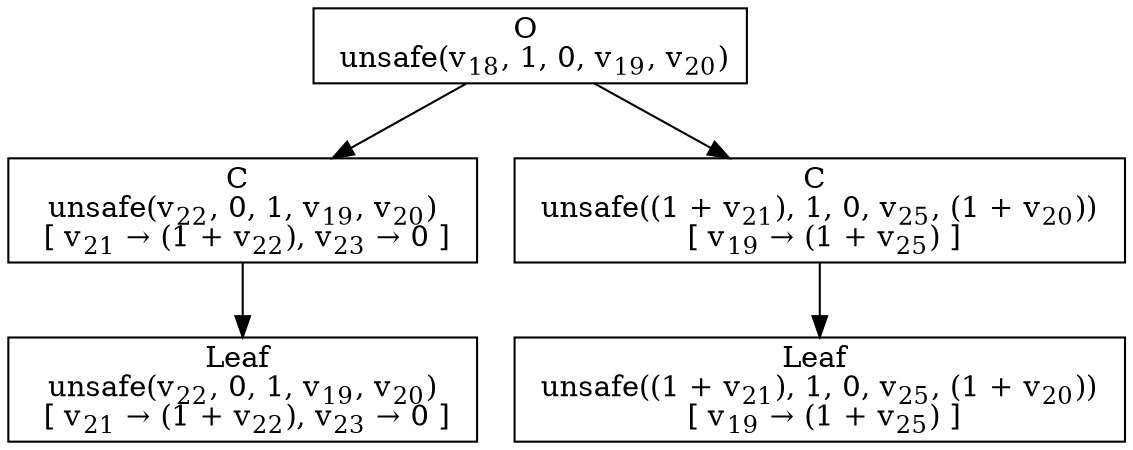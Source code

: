 digraph {
    graph [rankdir=TB
          ,bgcolor=transparent];
    node [shape=box
         ,fillcolor=white
         ,style=filled];
    0 [label=<O <BR/> unsafe(v<SUB>18</SUB>, 1, 0, v<SUB>19</SUB>, v<SUB>20</SUB>)>];
    1 [label=<C <BR/> unsafe(v<SUB>22</SUB>, 0, 1, v<SUB>19</SUB>, v<SUB>20</SUB>) <BR/>  [ v<SUB>21</SUB> &rarr; (1 + v<SUB>22</SUB>), v<SUB>23</SUB> &rarr; 0 ] >];
    2 [label=<C <BR/> unsafe((1 + v<SUB>21</SUB>), 1, 0, v<SUB>25</SUB>, (1 + v<SUB>20</SUB>)) <BR/>  [ v<SUB>19</SUB> &rarr; (1 + v<SUB>25</SUB>) ] >];
    3 [label=<Leaf <BR/> unsafe(v<SUB>22</SUB>, 0, 1, v<SUB>19</SUB>, v<SUB>20</SUB>) <BR/>  [ v<SUB>21</SUB> &rarr; (1 + v<SUB>22</SUB>), v<SUB>23</SUB> &rarr; 0 ] >];
    4 [label=<Leaf <BR/> unsafe((1 + v<SUB>21</SUB>), 1, 0, v<SUB>25</SUB>, (1 + v<SUB>20</SUB>)) <BR/>  [ v<SUB>19</SUB> &rarr; (1 + v<SUB>25</SUB>) ] >];
    0 -> 1 [label=""];
    0 -> 2 [label=""];
    1 -> 3 [label=""];
    2 -> 4 [label=""];
}